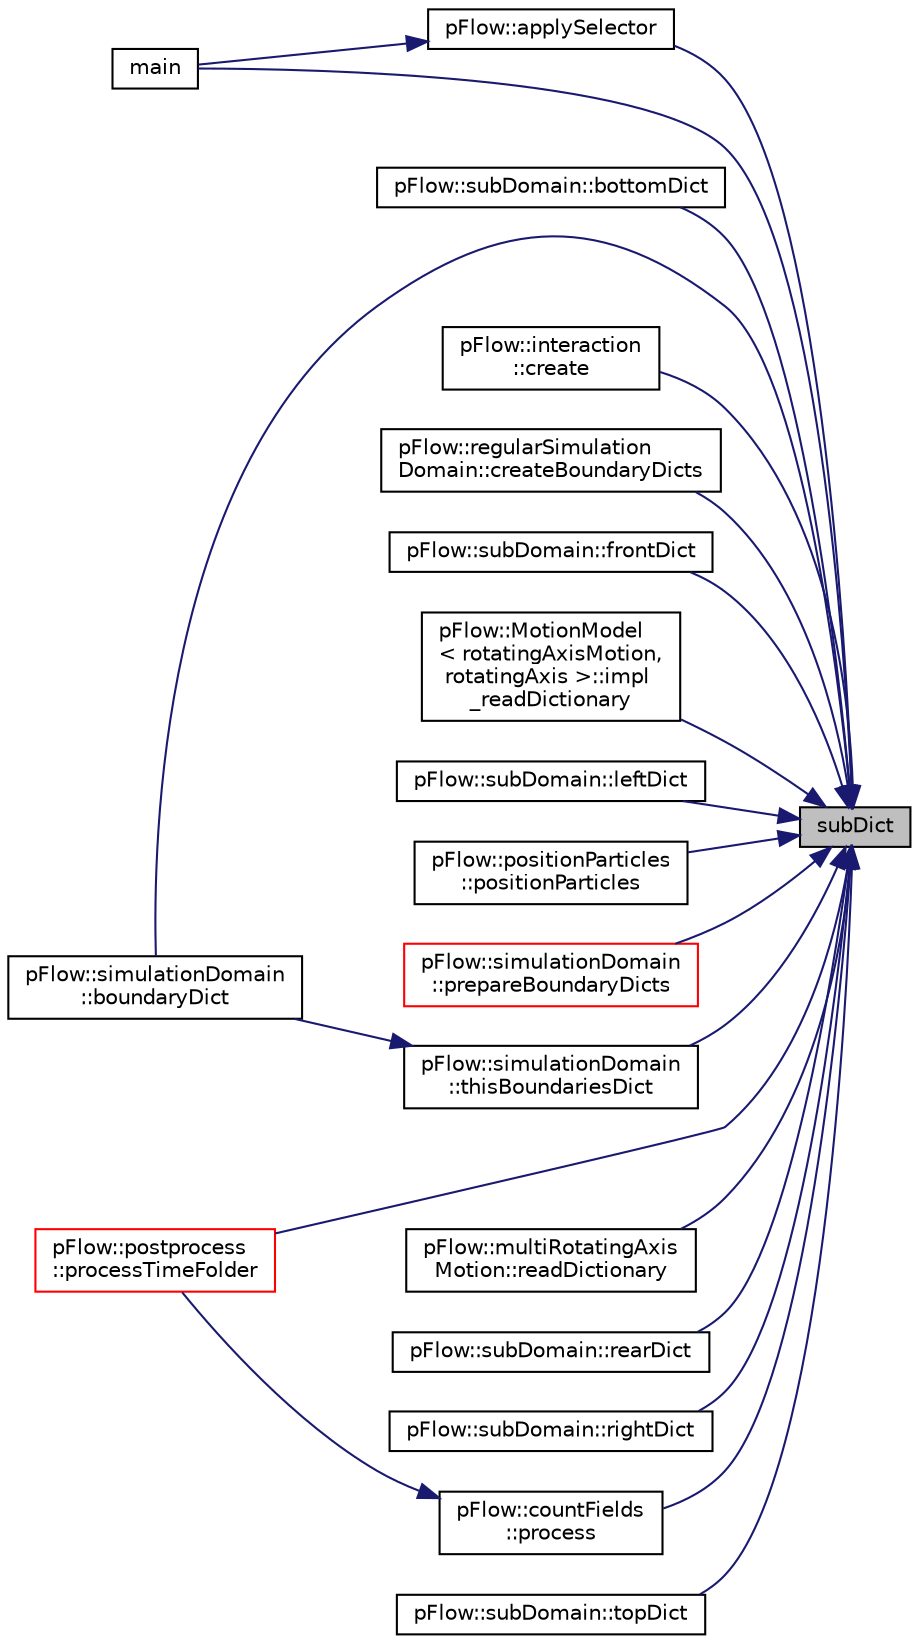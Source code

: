 digraph "subDict"
{
 // LATEX_PDF_SIZE
  edge [fontname="Helvetica",fontsize="10",labelfontname="Helvetica",labelfontsize="10"];
  node [fontname="Helvetica",fontsize="10",shape=record];
  rankdir="RL";
  Node1 [label="subDict",height=0.2,width=0.4,color="black", fillcolor="grey75", style="filled", fontcolor="black",tooltip="ref to a subdictioanry fatalExit if not found"];
  Node1 -> Node2 [dir="back",color="midnightblue",fontsize="10",style="solid",fontname="Helvetica"];
  Node2 [label="pFlow::applySelector",height=0.2,width=0.4,color="black", fillcolor="white", style="filled",URL="$namespacepFlow.html#ae5dc60e5c12dc11dab2f816efcd59246",tooltip=" "];
  Node2 -> Node3 [dir="back",color="midnightblue",fontsize="10",style="solid",fontname="Helvetica"];
  Node3 [label="main",height=0.2,width=0.4,color="black", fillcolor="white", style="filled",URL="$particlesPhasicFlow_8cpp.html#a0ddf1224851353fc92bfbff6f499fa97",tooltip=" "];
  Node1 -> Node4 [dir="back",color="midnightblue",fontsize="10",style="solid",fontname="Helvetica"];
  Node4 [label="pFlow::subDomain::bottomDict",height=0.2,width=0.4,color="black", fillcolor="white", style="filled",URL="$classpFlow_1_1subDomain.html#a1d7c98f39124353530db1fe299d19338",tooltip=" "];
  Node1 -> Node5 [dir="back",color="midnightblue",fontsize="10",style="solid",fontname="Helvetica"];
  Node5 [label="pFlow::simulationDomain\l::boundaryDict",height=0.2,width=0.4,color="black", fillcolor="white", style="filled",URL="$classpFlow_1_1simulationDomain.html#afbaf3b01628021859690cc366c4b7397",tooltip="return a const ref to dicrionary of boundary i of this processor"];
  Node1 -> Node6 [dir="back",color="midnightblue",fontsize="10",style="solid",fontname="Helvetica"];
  Node6 [label="pFlow::interaction\l::create",height=0.2,width=0.4,color="black", fillcolor="white", style="filled",URL="$classpFlow_1_1interaction.html#a4719440c5da75bf4bc6776501d106bf9",tooltip=" "];
  Node1 -> Node7 [dir="back",color="midnightblue",fontsize="10",style="solid",fontname="Helvetica"];
  Node7 [label="pFlow::regularSimulation\lDomain::createBoundaryDicts",height=0.2,width=0.4,color="black", fillcolor="white", style="filled",URL="$classpFlow_1_1regularSimulationDomain.html#aa5ffcd53200f744cf111c760815cdf70",tooltip=" "];
  Node1 -> Node8 [dir="back",color="midnightblue",fontsize="10",style="solid",fontname="Helvetica"];
  Node8 [label="pFlow::subDomain::frontDict",height=0.2,width=0.4,color="black", fillcolor="white", style="filled",URL="$classpFlow_1_1subDomain.html#af072d9d05a547e819fc70b57ac4facb7",tooltip=" "];
  Node1 -> Node9 [dir="back",color="midnightblue",fontsize="10",style="solid",fontname="Helvetica"];
  Node9 [label="pFlow::MotionModel\l\< rotatingAxisMotion,\l rotatingAxis \>::impl\l_readDictionary",height=0.2,width=0.4,color="black", fillcolor="white", style="filled",URL="$classpFlow_1_1MotionModel.html#a66839ac0467b7a5370be2aea901c4be0",tooltip="Read from dictionary."];
  Node1 -> Node10 [dir="back",color="midnightblue",fontsize="10",style="solid",fontname="Helvetica"];
  Node10 [label="pFlow::subDomain::leftDict",height=0.2,width=0.4,color="black", fillcolor="white", style="filled",URL="$classpFlow_1_1subDomain.html#a86f1f0d0c7b7e1d3ca25fd334bd3c2de",tooltip=" "];
  Node1 -> Node3 [dir="back",color="midnightblue",fontsize="10",style="solid",fontname="Helvetica"];
  Node1 -> Node11 [dir="back",color="midnightblue",fontsize="10",style="solid",fontname="Helvetica"];
  Node11 [label="pFlow::positionParticles\l::positionParticles",height=0.2,width=0.4,color="black", fillcolor="white", style="filled",URL="$classpFlow_1_1positionParticles.html#a4a89d916707f0aa0fee7f576c093b762",tooltip=" "];
  Node1 -> Node12 [dir="back",color="midnightblue",fontsize="10",style="solid",fontname="Helvetica"];
  Node12 [label="pFlow::simulationDomain\l::prepareBoundaryDicts",height=0.2,width=0.4,color="red", fillcolor="white", style="filled",URL="$classpFlow_1_1simulationDomain.html#a7480d19ee76243cda932bdbc4acedb7e",tooltip=" "];
  Node1 -> Node14 [dir="back",color="midnightblue",fontsize="10",style="solid",fontname="Helvetica"];
  Node14 [label="pFlow::countFields\l::process",height=0.2,width=0.4,color="black", fillcolor="white", style="filled",URL="$classpFlow_1_1countFields.html#a48710dfacae22a8ec82d43d63e97f7b7",tooltip=" "];
  Node14 -> Node15 [dir="back",color="midnightblue",fontsize="10",style="solid",fontname="Helvetica"];
  Node15 [label="pFlow::postprocess\l::processTimeFolder",height=0.2,width=0.4,color="red", fillcolor="white", style="filled",URL="$classpFlow_1_1postprocess.html#a6c48ff6de30d5c44952ff4c593bb7815",tooltip=" "];
  Node1 -> Node15 [dir="back",color="midnightblue",fontsize="10",style="solid",fontname="Helvetica"];
  Node1 -> Node17 [dir="back",color="midnightblue",fontsize="10",style="solid",fontname="Helvetica"];
  Node17 [label="pFlow::multiRotatingAxis\lMotion::readDictionary",height=0.2,width=0.4,color="black", fillcolor="white", style="filled",URL="$classpFlow_1_1multiRotatingAxisMotion.html#a3ee94dd32f4df1490653290d2919dc52",tooltip="Read from a dictionary."];
  Node1 -> Node18 [dir="back",color="midnightblue",fontsize="10",style="solid",fontname="Helvetica"];
  Node18 [label="pFlow::subDomain::rearDict",height=0.2,width=0.4,color="black", fillcolor="white", style="filled",URL="$classpFlow_1_1subDomain.html#a420e6f2cfd347941cefb82f3f24a9e2b",tooltip=" "];
  Node1 -> Node19 [dir="back",color="midnightblue",fontsize="10",style="solid",fontname="Helvetica"];
  Node19 [label="pFlow::subDomain::rightDict",height=0.2,width=0.4,color="black", fillcolor="white", style="filled",URL="$classpFlow_1_1subDomain.html#ad90c6dd043a33ec746206c2234b80573",tooltip=" "];
  Node1 -> Node20 [dir="back",color="midnightblue",fontsize="10",style="solid",fontname="Helvetica"];
  Node20 [label="pFlow::simulationDomain\l::thisBoundariesDict",height=0.2,width=0.4,color="black", fillcolor="white", style="filled",URL="$classpFlow_1_1simulationDomain.html#a48e6f4d7467d0e3224280fcb3674e0de",tooltip="The generated dictionary generated by code which is used."];
  Node20 -> Node5 [dir="back",color="midnightblue",fontsize="10",style="solid",fontname="Helvetica"];
  Node1 -> Node21 [dir="back",color="midnightblue",fontsize="10",style="solid",fontname="Helvetica"];
  Node21 [label="pFlow::subDomain::topDict",height=0.2,width=0.4,color="black", fillcolor="white", style="filled",URL="$classpFlow_1_1subDomain.html#ab0c075fe56440689b6c01340e8947504",tooltip=" "];
}
